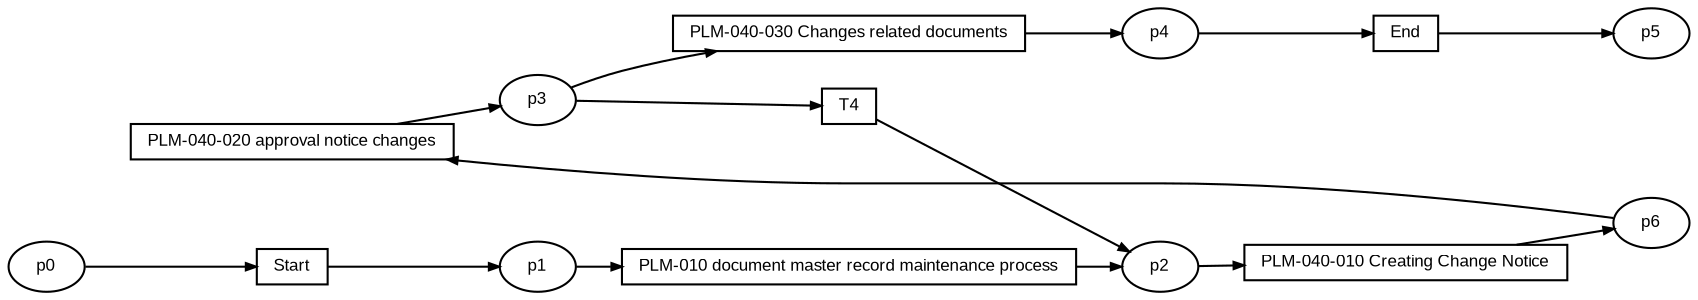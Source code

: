 digraph G {ranksep=".3"; fontsize="8"; remincross=true; margin="0.0,0.0"; fontname="Arial";rankdir="LR"; 
edge [arrowsize="0.5"];
node [height=".2",width=".2",fontname="Arial",fontsize="8"];
t0 [shape="box",label="PLM-040-020 approval notice changes"];
t1 [shape="box",label="End"];
t2 [shape="box",label="T4"];
t3 [shape="box",label="PLM-040-030 Changes related documents"];
t4 [shape="box",label="PLM-040-010 Creating Change Notice"];
t5 [shape="box",label="PLM-010 document master record maintenance process"];
t6 [shape="box",label="Start"];
p0 [shape="oval",label="p6"];
p1 [shape="oval",label="p5"];
p2 [shape="oval",label="p4"];
p3 [shape="oval",label="p3"];
p4 [shape="oval",label="p2"];
p5 [shape="oval",label="p1"];
p6 [shape="oval",label="p0"];
t2 -> p4[label=""];
t1 -> p1[label=""];
t6 -> p5[label=""];
p4 -> t4[label=""];
p2 -> t1[label=""];
t5 -> p4[label=""];
t0 -> p3[label=""];
t3 -> p2[label=""];
p6 -> t6[label=""];
p3 -> t3[label=""];
p0 -> t0[label=""];
t4 -> p0[label=""];
p5 -> t5[label=""];
p3 -> t2[label=""];
}
